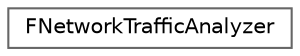 digraph "Graphical Class Hierarchy"
{
 // INTERACTIVE_SVG=YES
 // LATEX_PDF_SIZE
  bgcolor="transparent";
  edge [fontname=Helvetica,fontsize=10,labelfontname=Helvetica,labelfontsize=10];
  node [fontname=Helvetica,fontsize=10,shape=box,height=0.2,width=0.4];
  rankdir="LR";
  Node0 [id="Node000000",label="FNetworkTrafficAnalyzer",height=0.2,width=0.4,color="grey40", fillcolor="white", style="filled",URL="$de/d14/classFNetworkTrafficAnalyzer.html",tooltip="A Network traffic analyzer that keeps track of useful information including the RTT and uplink bandwi..."];
}
